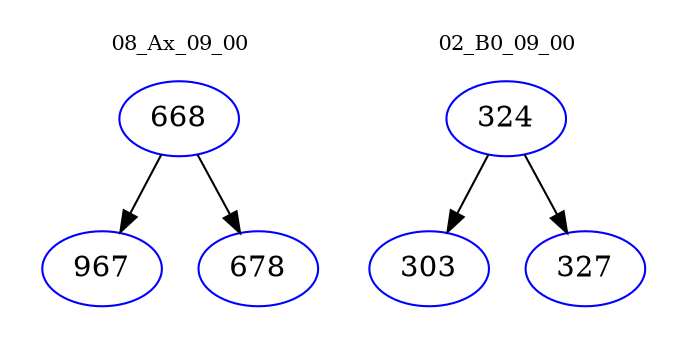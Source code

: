 digraph{
subgraph cluster_0 {
color = white
label = "08_Ax_09_00";
fontsize=10;
T0_668 [label="668", color="blue"]
T0_668 -> T0_967 [color="black"]
T0_967 [label="967", color="blue"]
T0_668 -> T0_678 [color="black"]
T0_678 [label="678", color="blue"]
}
subgraph cluster_1 {
color = white
label = "02_B0_09_00";
fontsize=10;
T1_324 [label="324", color="blue"]
T1_324 -> T1_303 [color="black"]
T1_303 [label="303", color="blue"]
T1_324 -> T1_327 [color="black"]
T1_327 [label="327", color="blue"]
}
}
